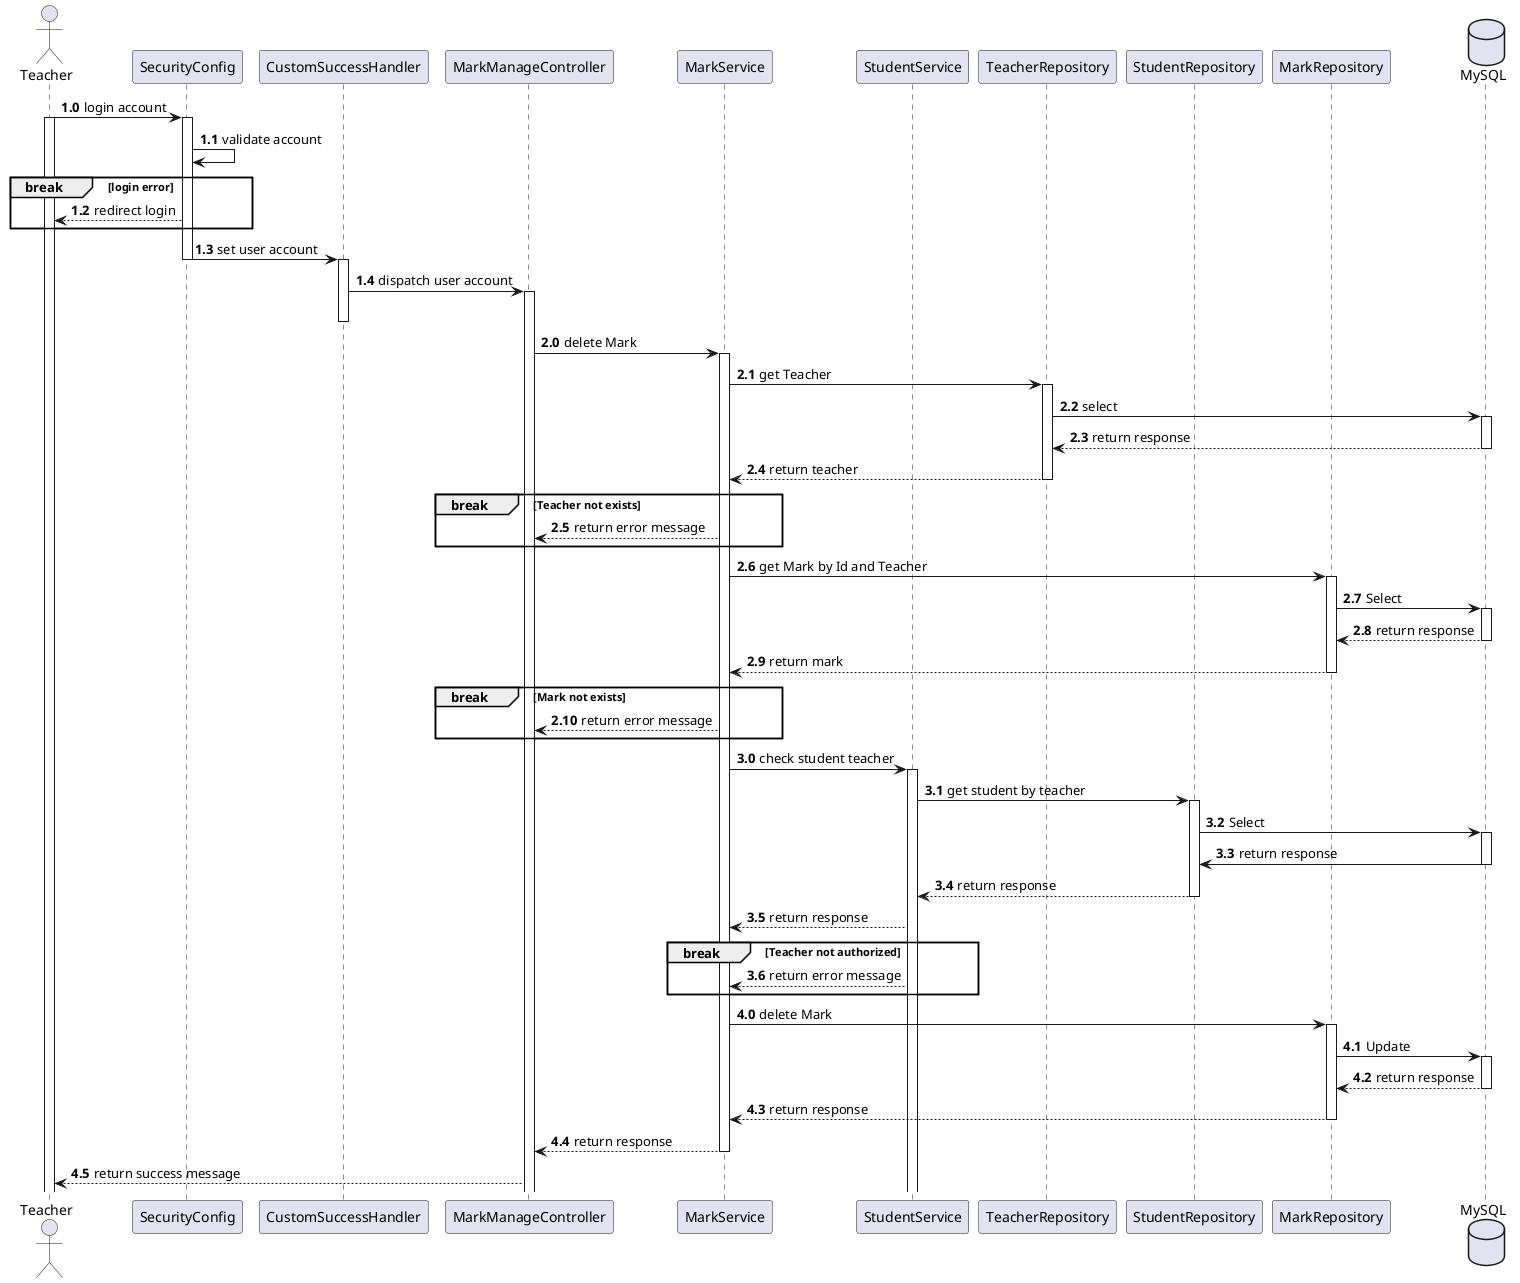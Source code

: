 @startuml
Actor Teacher
participant SecurityConfig
participant CustomSuccessHandler
participant MarkManageController
participant MarkService
participant StudentService
participant TeacherRepository
participant StudentRepository
participant MarkRepository
database MySQL

autonumber 1.0
Teacher -> SecurityConfig: login account

activate Teacher
activate SecurityConfig
autonumber 1.1
SecurityConfig -> SecurityConfig: validate account
break login error
SecurityConfig --> Teacher: redirect login
end
SecurityConfig -> CustomSuccessHandler: set user account
deactivate SecurityConfig
activate CustomSuccessHandler
CustomSuccessHandler -> MarkManageController: dispatch user account
activate MarkManageController
deactivate CustomSuccessHandler
autonumber 2.0
MarkManageController -> MarkService : delete Mark
activate MarkService
MarkService -> TeacherRepository: get Teacher
activate TeacherRepository
TeacherRepository -> MySQL: select
activate MySQL
MySQL --> TeacherRepository: return response
deactivate MySQL
TeacherRepository --> MarkService: return teacher
deactivate TeacherRepository
break Teacher not exists
MarkService --> MarkManageController: return error message
end


MarkService -> MarkRepository: get Mark by Id and Teacher
activate MarkRepository
MarkRepository -> MySQL: Select
activate MySQL
MySQL --> MarkRepository: return response
deactivate MySQL
MarkRepository --> MarkService: return mark
deactivate MarkRepository
break Mark not exists
MarkService --> MarkManageController: return error message
end
autonumber 3.0
MarkService -> StudentService: check student teacher
activate StudentService
StudentService -> StudentRepository: get student by teacher
activate StudentRepository
StudentRepository -> MySQL: Select
activate MySQL
MySQL -> StudentRepository: return response
deactivate MySQL
StudentRepository --> StudentService: return response
deactivate StudentRepository
StudentService --> MarkService: return response
break Teacher not authorized
StudentService --> MarkService: return error message
end
autonumber 4.0
MarkService -> MarkRepository: delete Mark
activate MarkRepository
MarkRepository -> MySQL: Update
activate MySQL
MySQL --> MarkRepository: return response
deactivate MySQL
MarkRepository --> MarkService: return response
deactivate MarkRepository
MarkService --> MarkManageController: return response
deactivate MarkService
MarkManageController --> Teacher: return success message
@enduml